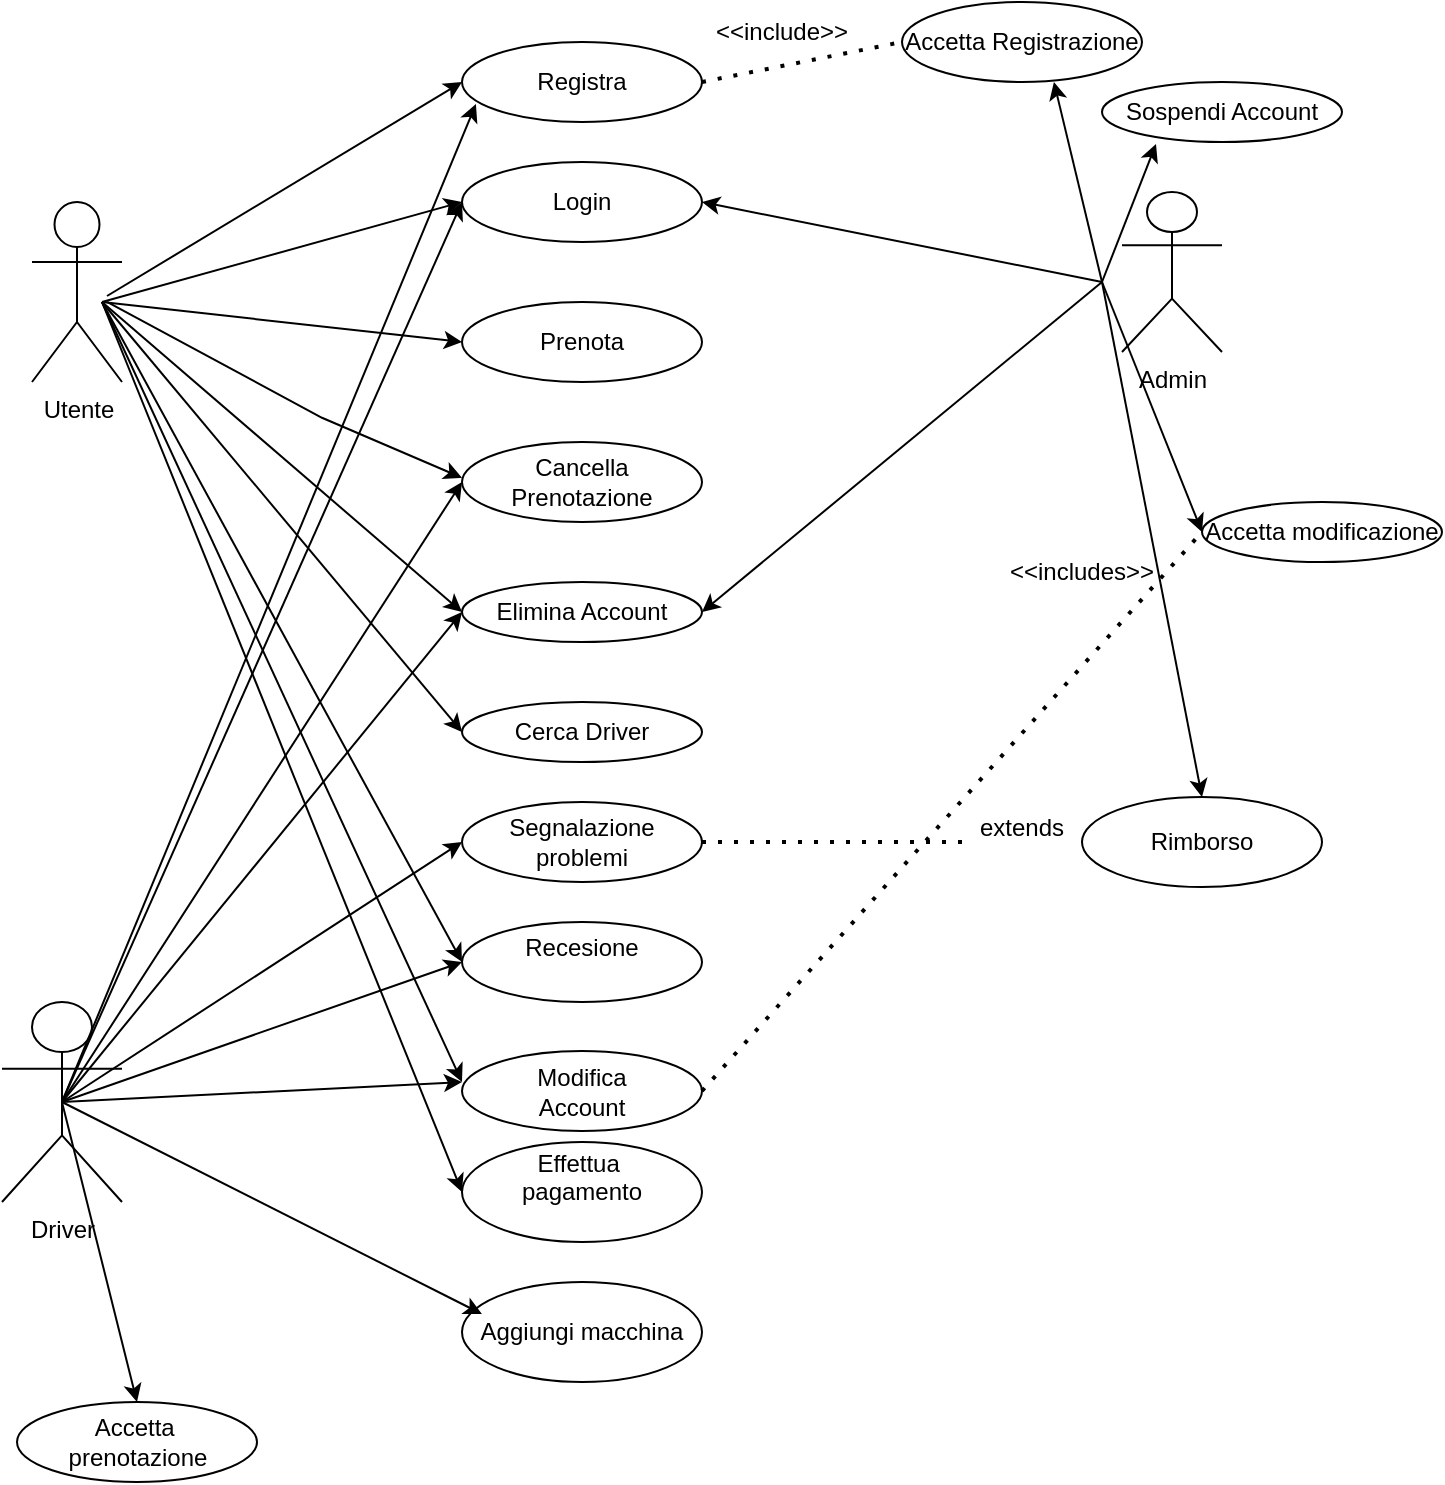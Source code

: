 <mxfile version="24.8.3">
  <diagram name="Page-1" id="5E8AEis7pYsPmu4Yoltq">
    <mxGraphModel dx="1120" dy="468" grid="1" gridSize="10" guides="1" tooltips="1" connect="1" arrows="1" fold="1" page="1" pageScale="1" pageWidth="827" pageHeight="1169" math="0" shadow="0">
      <root>
        <mxCell id="0" />
        <mxCell id="1" parent="0" />
        <mxCell id="i7_aCIMfBb2RZ3lDCCeZ-2" value="Admin&lt;div&gt;&lt;br&gt;&lt;/div&gt;" style="shape=umlActor;verticalLabelPosition=bottom;verticalAlign=top;html=1;outlineConnect=0;" parent="1" vertex="1">
          <mxGeometry x="650" y="115" width="50" height="80" as="geometry" />
        </mxCell>
        <mxCell id="i7_aCIMfBb2RZ3lDCCeZ-4" value="Driver&lt;div&gt;&lt;br&gt;&lt;/div&gt;" style="shape=umlActor;verticalLabelPosition=bottom;verticalAlign=top;html=1;outlineConnect=0;" parent="1" vertex="1">
          <mxGeometry x="90" y="520" width="60" height="100" as="geometry" />
        </mxCell>
        <mxCell id="i7_aCIMfBb2RZ3lDCCeZ-8" value="Registra" style="ellipse;whiteSpace=wrap;html=1;" parent="1" vertex="1">
          <mxGeometry x="320" y="40" width="120" height="40" as="geometry" />
        </mxCell>
        <mxCell id="i7_aCIMfBb2RZ3lDCCeZ-9" value="Prenota" style="ellipse;whiteSpace=wrap;html=1;" parent="1" vertex="1">
          <mxGeometry x="320" y="170" width="120" height="40" as="geometry" />
        </mxCell>
        <mxCell id="i7_aCIMfBb2RZ3lDCCeZ-10" value="Login" style="ellipse;whiteSpace=wrap;html=1;" parent="1" vertex="1">
          <mxGeometry x="320" y="100" width="120" height="40" as="geometry" />
        </mxCell>
        <mxCell id="i7_aCIMfBb2RZ3lDCCeZ-11" value="Elimina Account" style="ellipse;whiteSpace=wrap;html=1;" parent="1" vertex="1">
          <mxGeometry x="320" y="310" width="120" height="30" as="geometry" />
        </mxCell>
        <mxCell id="i7_aCIMfBb2RZ3lDCCeZ-12" value="Cancella&lt;br&gt;Prenotazione" style="ellipse;whiteSpace=wrap;html=1;" parent="1" vertex="1">
          <mxGeometry x="320" y="240" width="120" height="40" as="geometry" />
        </mxCell>
        <mxCell id="i7_aCIMfBb2RZ3lDCCeZ-13" value="Cerca Driver" style="ellipse;whiteSpace=wrap;html=1;" parent="1" vertex="1">
          <mxGeometry x="320" y="370" width="120" height="30" as="geometry" />
        </mxCell>
        <mxCell id="i7_aCIMfBb2RZ3lDCCeZ-14" value="Segnalazione&lt;br&gt;problemi" style="ellipse;whiteSpace=wrap;html=1;" parent="1" vertex="1">
          <mxGeometry x="320" y="420" width="120" height="40" as="geometry" />
        </mxCell>
        <mxCell id="i7_aCIMfBb2RZ3lDCCeZ-15" value="Recesione&lt;div&gt;&lt;br&gt;&lt;/div&gt;" style="ellipse;whiteSpace=wrap;html=1;" parent="1" vertex="1">
          <mxGeometry x="320" y="480" width="120" height="40" as="geometry" />
        </mxCell>
        <mxCell id="i7_aCIMfBb2RZ3lDCCeZ-17" value="Modifica&lt;br&gt;Account" style="ellipse;whiteSpace=wrap;html=1;" parent="1" vertex="1">
          <mxGeometry x="320" y="544.5" width="120" height="40" as="geometry" />
        </mxCell>
        <mxCell id="i7_aCIMfBb2RZ3lDCCeZ-19" value="Effettua&amp;nbsp;&lt;br&gt;pagamento&lt;div&gt;&lt;br&gt;&lt;/div&gt;" style="ellipse;whiteSpace=wrap;html=1;" parent="1" vertex="1">
          <mxGeometry x="320" y="590" width="120" height="50" as="geometry" />
        </mxCell>
        <mxCell id="i7_aCIMfBb2RZ3lDCCeZ-21" value="" style="endArrow=classic;html=1;rounded=0;entryX=0;entryY=0.5;entryDx=0;entryDy=0;" parent="1" target="i7_aCIMfBb2RZ3lDCCeZ-8" edge="1">
          <mxGeometry width="50" height="50" relative="1" as="geometry">
            <mxPoint x="142.5" y="167" as="sourcePoint" />
            <mxPoint x="323.96" y="80" as="targetPoint" />
          </mxGeometry>
        </mxCell>
        <mxCell id="i7_aCIMfBb2RZ3lDCCeZ-24" value="" style="endArrow=classic;html=1;rounded=0;entryX=0.058;entryY=0.775;entryDx=0;entryDy=0;entryPerimeter=0;exitX=0.5;exitY=0.5;exitDx=0;exitDy=0;exitPerimeter=0;" parent="1" source="i7_aCIMfBb2RZ3lDCCeZ-4" target="i7_aCIMfBb2RZ3lDCCeZ-8" edge="1">
          <mxGeometry width="50" height="50" relative="1" as="geometry">
            <mxPoint x="130" y="510" as="sourcePoint" />
            <mxPoint x="180" y="460" as="targetPoint" />
          </mxGeometry>
        </mxCell>
        <mxCell id="i7_aCIMfBb2RZ3lDCCeZ-27" value="" style="endArrow=classic;html=1;rounded=0;exitX=0.5;exitY=0.5;exitDx=0;exitDy=0;exitPerimeter=0;" parent="1" source="i7_aCIMfBb2RZ3lDCCeZ-4" edge="1">
          <mxGeometry width="50" height="50" relative="1" as="geometry">
            <mxPoint x="150" y="550" as="sourcePoint" />
            <mxPoint x="320" y="120" as="targetPoint" />
          </mxGeometry>
        </mxCell>
        <mxCell id="i7_aCIMfBb2RZ3lDCCeZ-28" value="" style="endArrow=classic;html=1;rounded=0;entryX=0;entryY=0.5;entryDx=0;entryDy=0;" parent="1" target="i7_aCIMfBb2RZ3lDCCeZ-10" edge="1">
          <mxGeometry width="50" height="50" relative="1" as="geometry">
            <mxPoint x="140" y="170" as="sourcePoint" />
            <mxPoint x="200" y="160" as="targetPoint" />
            <Array as="points" />
          </mxGeometry>
        </mxCell>
        <mxCell id="i7_aCIMfBb2RZ3lDCCeZ-31" value="" style="endArrow=classic;html=1;rounded=0;entryX=0;entryY=0.5;entryDx=0;entryDy=0;" parent="1" target="i7_aCIMfBb2RZ3lDCCeZ-9" edge="1">
          <mxGeometry width="50" height="50" relative="1" as="geometry">
            <mxPoint x="140" y="170" as="sourcePoint" />
            <mxPoint x="192.5" y="145" as="targetPoint" />
          </mxGeometry>
        </mxCell>
        <mxCell id="i7_aCIMfBb2RZ3lDCCeZ-32" value="" style="endArrow=classic;html=1;rounded=0;entryX=0;entryY=0.5;entryDx=0;entryDy=0;" parent="1" edge="1">
          <mxGeometry width="50" height="50" relative="1" as="geometry">
            <mxPoint x="142.5" y="169.995" as="sourcePoint" />
            <mxPoint x="320" y="257.88" as="targetPoint" />
            <Array as="points">
              <mxPoint x="250" y="227.88" />
            </Array>
          </mxGeometry>
        </mxCell>
        <mxCell id="i7_aCIMfBb2RZ3lDCCeZ-34" value="" style="endArrow=classic;html=1;rounded=0;entryX=0;entryY=0.5;entryDx=0;entryDy=0;" parent="1" target="i7_aCIMfBb2RZ3lDCCeZ-12" edge="1">
          <mxGeometry width="50" height="50" relative="1" as="geometry">
            <mxPoint x="120" y="570" as="sourcePoint" />
            <mxPoint x="170" y="520" as="targetPoint" />
          </mxGeometry>
        </mxCell>
        <mxCell id="i7_aCIMfBb2RZ3lDCCeZ-35" value="" style="endArrow=classic;html=1;rounded=0;entryX=0;entryY=0.5;entryDx=0;entryDy=0;" parent="1" target="i7_aCIMfBb2RZ3lDCCeZ-14" edge="1">
          <mxGeometry width="50" height="50" relative="1" as="geometry">
            <mxPoint x="120" y="570" as="sourcePoint" />
            <mxPoint x="170" y="520" as="targetPoint" />
          </mxGeometry>
        </mxCell>
        <mxCell id="i7_aCIMfBb2RZ3lDCCeZ-36" value="" style="endArrow=classic;html=1;rounded=0;entryX=1;entryY=0.5;entryDx=0;entryDy=0;" parent="1" target="i7_aCIMfBb2RZ3lDCCeZ-10" edge="1">
          <mxGeometry width="50" height="50" relative="1" as="geometry">
            <mxPoint x="640" y="160" as="sourcePoint" />
            <mxPoint x="580" y="155" as="targetPoint" />
          </mxGeometry>
        </mxCell>
        <mxCell id="i7_aCIMfBb2RZ3lDCCeZ-37" value="" style="endArrow=classic;html=1;rounded=0;entryX=1;entryY=0.5;entryDx=0;entryDy=0;" parent="1" target="i7_aCIMfBb2RZ3lDCCeZ-11" edge="1">
          <mxGeometry width="50" height="50" relative="1" as="geometry">
            <mxPoint x="640" y="160" as="sourcePoint" />
            <mxPoint x="610" y="270" as="targetPoint" />
          </mxGeometry>
        </mxCell>
        <mxCell id="i7_aCIMfBb2RZ3lDCCeZ-38" value="" style="endArrow=classic;html=1;rounded=0;entryX=0;entryY=0.5;entryDx=0;entryDy=0;" parent="1" target="i7_aCIMfBb2RZ3lDCCeZ-13" edge="1">
          <mxGeometry width="50" height="50" relative="1" as="geometry">
            <mxPoint x="140" y="170" as="sourcePoint" />
            <mxPoint x="90" y="280" as="targetPoint" />
          </mxGeometry>
        </mxCell>
        <mxCell id="i7_aCIMfBb2RZ3lDCCeZ-39" value="" style="endArrow=classic;html=1;rounded=0;entryX=0;entryY=0.5;entryDx=0;entryDy=0;" parent="1" target="i7_aCIMfBb2RZ3lDCCeZ-15" edge="1">
          <mxGeometry width="50" height="50" relative="1" as="geometry">
            <mxPoint x="120" y="570" as="sourcePoint" />
            <mxPoint x="170" y="520" as="targetPoint" />
          </mxGeometry>
        </mxCell>
        <mxCell id="i7_aCIMfBb2RZ3lDCCeZ-40" value="" style="endArrow=classic;html=1;rounded=0;entryX=0;entryY=0.5;entryDx=0;entryDy=0;" parent="1" target="i7_aCIMfBb2RZ3lDCCeZ-15" edge="1">
          <mxGeometry width="50" height="50" relative="1" as="geometry">
            <mxPoint x="140" y="170" as="sourcePoint" />
            <mxPoint x="120" y="300" as="targetPoint" />
          </mxGeometry>
        </mxCell>
        <mxCell id="i7_aCIMfBb2RZ3lDCCeZ-41" value="" style="endArrow=classic;html=1;rounded=0;entryX=0;entryY=0.5;entryDx=0;entryDy=0;" parent="1" target="i7_aCIMfBb2RZ3lDCCeZ-19" edge="1">
          <mxGeometry width="50" height="50" relative="1" as="geometry">
            <mxPoint x="140" y="170" as="sourcePoint" />
            <mxPoint x="260" y="570" as="targetPoint" />
          </mxGeometry>
        </mxCell>
        <mxCell id="i7_aCIMfBb2RZ3lDCCeZ-42" value="" style="endArrow=classic;html=1;rounded=0;exitX=0.5;exitY=0.5;exitDx=0;exitDy=0;exitPerimeter=0;" parent="1" source="i7_aCIMfBb2RZ3lDCCeZ-4" edge="1">
          <mxGeometry width="50" height="50" relative="1" as="geometry">
            <mxPoint x="270" y="610" as="sourcePoint" />
            <mxPoint x="320" y="560" as="targetPoint" />
          </mxGeometry>
        </mxCell>
        <mxCell id="i7_aCIMfBb2RZ3lDCCeZ-43" value="" style="endArrow=classic;html=1;rounded=0;" parent="1" edge="1">
          <mxGeometry width="50" height="50" relative="1" as="geometry">
            <mxPoint x="140" y="170" as="sourcePoint" />
            <mxPoint x="320" y="560" as="targetPoint" />
          </mxGeometry>
        </mxCell>
        <mxCell id="i7_aCIMfBb2RZ3lDCCeZ-44" value="" style="endArrow=none;dashed=1;html=1;dashPattern=1 3;strokeWidth=2;rounded=0;" parent="1" target="i7_aCIMfBb2RZ3lDCCeZ-49" edge="1">
          <mxGeometry width="50" height="50" relative="1" as="geometry">
            <mxPoint x="440" y="440" as="sourcePoint" />
            <mxPoint x="630" y="440" as="targetPoint" />
          </mxGeometry>
        </mxCell>
        <mxCell id="i7_aCIMfBb2RZ3lDCCeZ-45" value="Rimborso" style="ellipse;whiteSpace=wrap;html=1;" parent="1" vertex="1">
          <mxGeometry x="630" y="417.5" width="120" height="45" as="geometry" />
        </mxCell>
        <mxCell id="i7_aCIMfBb2RZ3lDCCeZ-46" value="" style="endArrow=classic;html=1;rounded=0;entryX=0.5;entryY=0;entryDx=0;entryDy=0;" parent="1" target="i7_aCIMfBb2RZ3lDCCeZ-45" edge="1">
          <mxGeometry width="50" height="50" relative="1" as="geometry">
            <mxPoint x="640" y="160" as="sourcePoint" />
            <mxPoint x="680" y="250" as="targetPoint" />
          </mxGeometry>
        </mxCell>
        <mxCell id="i7_aCIMfBb2RZ3lDCCeZ-47" value="" style="endArrow=classic;html=1;rounded=0;entryX=0;entryY=0.5;entryDx=0;entryDy=0;" parent="1" target="i7_aCIMfBb2RZ3lDCCeZ-11" edge="1">
          <mxGeometry width="50" height="50" relative="1" as="geometry">
            <mxPoint x="140" y="170" as="sourcePoint" />
            <mxPoint x="440" y="370" as="targetPoint" />
          </mxGeometry>
        </mxCell>
        <mxCell id="i7_aCIMfBb2RZ3lDCCeZ-48" value="" style="endArrow=classic;html=1;rounded=0;entryX=0;entryY=0.5;entryDx=0;entryDy=0;exitX=0.5;exitY=0.5;exitDx=0;exitDy=0;exitPerimeter=0;" parent="1" source="i7_aCIMfBb2RZ3lDCCeZ-4" target="i7_aCIMfBb2RZ3lDCCeZ-11" edge="1">
          <mxGeometry width="50" height="50" relative="1" as="geometry">
            <mxPoint x="130" y="570" as="sourcePoint" />
            <mxPoint x="180" y="520" as="targetPoint" />
          </mxGeometry>
        </mxCell>
        <mxCell id="i7_aCIMfBb2RZ3lDCCeZ-49" value="extends&lt;div&gt;&lt;br&gt;&lt;/div&gt;" style="text;html=1;align=center;verticalAlign=middle;whiteSpace=wrap;rounded=0;" parent="1" vertex="1">
          <mxGeometry x="570" y="425" width="60" height="30" as="geometry" />
        </mxCell>
        <mxCell id="i7_aCIMfBb2RZ3lDCCeZ-50" value="Accetta Registrazione" style="ellipse;whiteSpace=wrap;html=1;" parent="1" vertex="1">
          <mxGeometry x="540" y="20" width="120" height="40" as="geometry" />
        </mxCell>
        <mxCell id="i7_aCIMfBb2RZ3lDCCeZ-51" value="Accetta&amp;nbsp;&lt;br&gt;prenotazione" style="ellipse;whiteSpace=wrap;html=1;" parent="1" vertex="1">
          <mxGeometry x="97.5" y="720" width="120" height="40" as="geometry" />
        </mxCell>
        <mxCell id="i7_aCIMfBb2RZ3lDCCeZ-52" value="" style="endArrow=classic;html=1;rounded=0;exitX=0.5;exitY=0.5;exitDx=0;exitDy=0;exitPerimeter=0;entryX=0.5;entryY=0;entryDx=0;entryDy=0;" parent="1" source="i7_aCIMfBb2RZ3lDCCeZ-4" target="i7_aCIMfBb2RZ3lDCCeZ-51" edge="1">
          <mxGeometry width="50" height="50" relative="1" as="geometry">
            <mxPoint x="390" y="770" as="sourcePoint" />
            <mxPoint x="440" y="720" as="targetPoint" />
          </mxGeometry>
        </mxCell>
        <mxCell id="i7_aCIMfBb2RZ3lDCCeZ-53" value="" style="endArrow=none;dashed=1;html=1;dashPattern=1 3;strokeWidth=2;rounded=0;entryX=0;entryY=0.5;entryDx=0;entryDy=0;" parent="1" target="i7_aCIMfBb2RZ3lDCCeZ-50" edge="1">
          <mxGeometry width="50" height="50" relative="1" as="geometry">
            <mxPoint x="440" y="60" as="sourcePoint" />
            <mxPoint x="490" y="10" as="targetPoint" />
          </mxGeometry>
        </mxCell>
        <mxCell id="i7_aCIMfBb2RZ3lDCCeZ-54" value="&amp;lt;&amp;lt;include&amp;gt;&amp;gt;" style="text;html=1;align=center;verticalAlign=middle;whiteSpace=wrap;rounded=0;" parent="1" vertex="1">
          <mxGeometry x="450" y="20" width="60" height="30" as="geometry" />
        </mxCell>
        <mxCell id="i7_aCIMfBb2RZ3lDCCeZ-55" value="" style="endArrow=classic;html=1;rounded=0;entryX=0.633;entryY=1;entryDx=0;entryDy=0;entryPerimeter=0;" parent="1" target="i7_aCIMfBb2RZ3lDCCeZ-50" edge="1">
          <mxGeometry width="50" height="50" relative="1" as="geometry">
            <mxPoint x="640" y="160" as="sourcePoint" />
            <mxPoint x="650" y="80" as="targetPoint" />
          </mxGeometry>
        </mxCell>
        <mxCell id="i7_aCIMfBb2RZ3lDCCeZ-56" value="" style="endArrow=none;dashed=1;html=1;dashPattern=1 3;strokeWidth=2;rounded=0;exitX=1;exitY=0.5;exitDx=0;exitDy=0;entryX=0;entryY=0.5;entryDx=0;entryDy=0;" parent="1" source="i7_aCIMfBb2RZ3lDCCeZ-17" target="i7_aCIMfBb2RZ3lDCCeZ-57" edge="1">
          <mxGeometry width="50" height="50" relative="1" as="geometry">
            <mxPoint x="430" y="560" as="sourcePoint" />
            <mxPoint x="700" y="280" as="targetPoint" />
          </mxGeometry>
        </mxCell>
        <mxCell id="i7_aCIMfBb2RZ3lDCCeZ-57" value="Accetta modificazione" style="ellipse;whiteSpace=wrap;html=1;" parent="1" vertex="1">
          <mxGeometry x="690" y="270" width="120" height="30" as="geometry" />
        </mxCell>
        <mxCell id="i7_aCIMfBb2RZ3lDCCeZ-58" value="&amp;lt;&amp;lt;includes&amp;gt;&amp;gt;" style="text;html=1;align=center;verticalAlign=middle;whiteSpace=wrap;rounded=0;" parent="1" vertex="1">
          <mxGeometry x="600" y="290" width="60" height="30" as="geometry" />
        </mxCell>
        <mxCell id="i7_aCIMfBb2RZ3lDCCeZ-61" value="" style="endArrow=classic;html=1;rounded=0;entryX=0;entryY=0.5;entryDx=0;entryDy=0;" parent="1" target="i7_aCIMfBb2RZ3lDCCeZ-57" edge="1">
          <mxGeometry width="50" height="50" relative="1" as="geometry">
            <mxPoint x="640" y="160" as="sourcePoint" />
            <mxPoint x="440" y="420" as="targetPoint" />
          </mxGeometry>
        </mxCell>
        <mxCell id="i7_aCIMfBb2RZ3lDCCeZ-1" value="Utente&lt;div&gt;&lt;br&gt;&lt;/div&gt;" style="shape=umlActor;verticalLabelPosition=bottom;verticalAlign=top;html=1;outlineConnect=0;" parent="1" vertex="1">
          <mxGeometry x="105" y="120" width="45" height="90" as="geometry" />
        </mxCell>
        <mxCell id="GWkkQgvFeonMyD_8BPlJ-2" value="Sospendi Account" style="ellipse;whiteSpace=wrap;html=1;" vertex="1" parent="1">
          <mxGeometry x="640" y="60" width="120" height="30" as="geometry" />
        </mxCell>
        <mxCell id="GWkkQgvFeonMyD_8BPlJ-3" value="" style="endArrow=classic;html=1;rounded=0;entryX=0.225;entryY=1.033;entryDx=0;entryDy=0;entryPerimeter=0;" edge="1" parent="1" target="GWkkQgvFeonMyD_8BPlJ-2">
          <mxGeometry width="50" height="50" relative="1" as="geometry">
            <mxPoint x="640" y="160" as="sourcePoint" />
            <mxPoint x="690" y="110" as="targetPoint" />
          </mxGeometry>
        </mxCell>
        <mxCell id="GWkkQgvFeonMyD_8BPlJ-4" value="&lt;div&gt;Aggiungi macchina&lt;/div&gt;" style="ellipse;whiteSpace=wrap;html=1;" vertex="1" parent="1">
          <mxGeometry x="320" y="660" width="120" height="50" as="geometry" />
        </mxCell>
        <mxCell id="GWkkQgvFeonMyD_8BPlJ-5" value="" style="endArrow=classic;html=1;rounded=0;entryX=0.083;entryY=0.32;entryDx=0;entryDy=0;entryPerimeter=0;" edge="1" parent="1" target="GWkkQgvFeonMyD_8BPlJ-4">
          <mxGeometry width="50" height="50" relative="1" as="geometry">
            <mxPoint x="120" y="570" as="sourcePoint" />
            <mxPoint x="170" y="520" as="targetPoint" />
          </mxGeometry>
        </mxCell>
      </root>
    </mxGraphModel>
  </diagram>
</mxfile>
